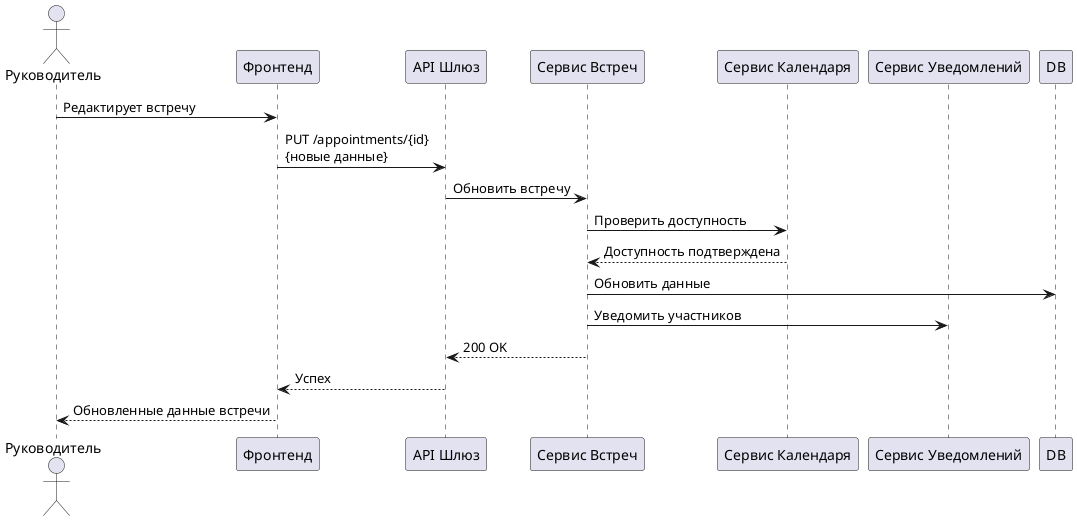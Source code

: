 @startuml EditOwnScheduledAppointment 
actor Руководитель
participant "Фронтенд" as FE
participant "API Шлюз" as API
participant "Сервис Встреч" as AppService
participant "Сервис Календаря" as Calendar
participant "Сервис Уведомлений" as Notify

Руководитель -> FE: Редактирует встречу
FE -> API: PUT /appointments/{id}\n{новые данные}
API -> AppService: Обновить встречу
AppService -> Calendar: Проверить доступность
Calendar --> AppService: Доступность подтверждена
AppService -> DB: Обновить данные
AppService -> Notify: Уведомить участников
AppService --> API: 200 OK
API --> FE: Успех
FE --> Руководитель: Обновленные данные встречи
@enduml
